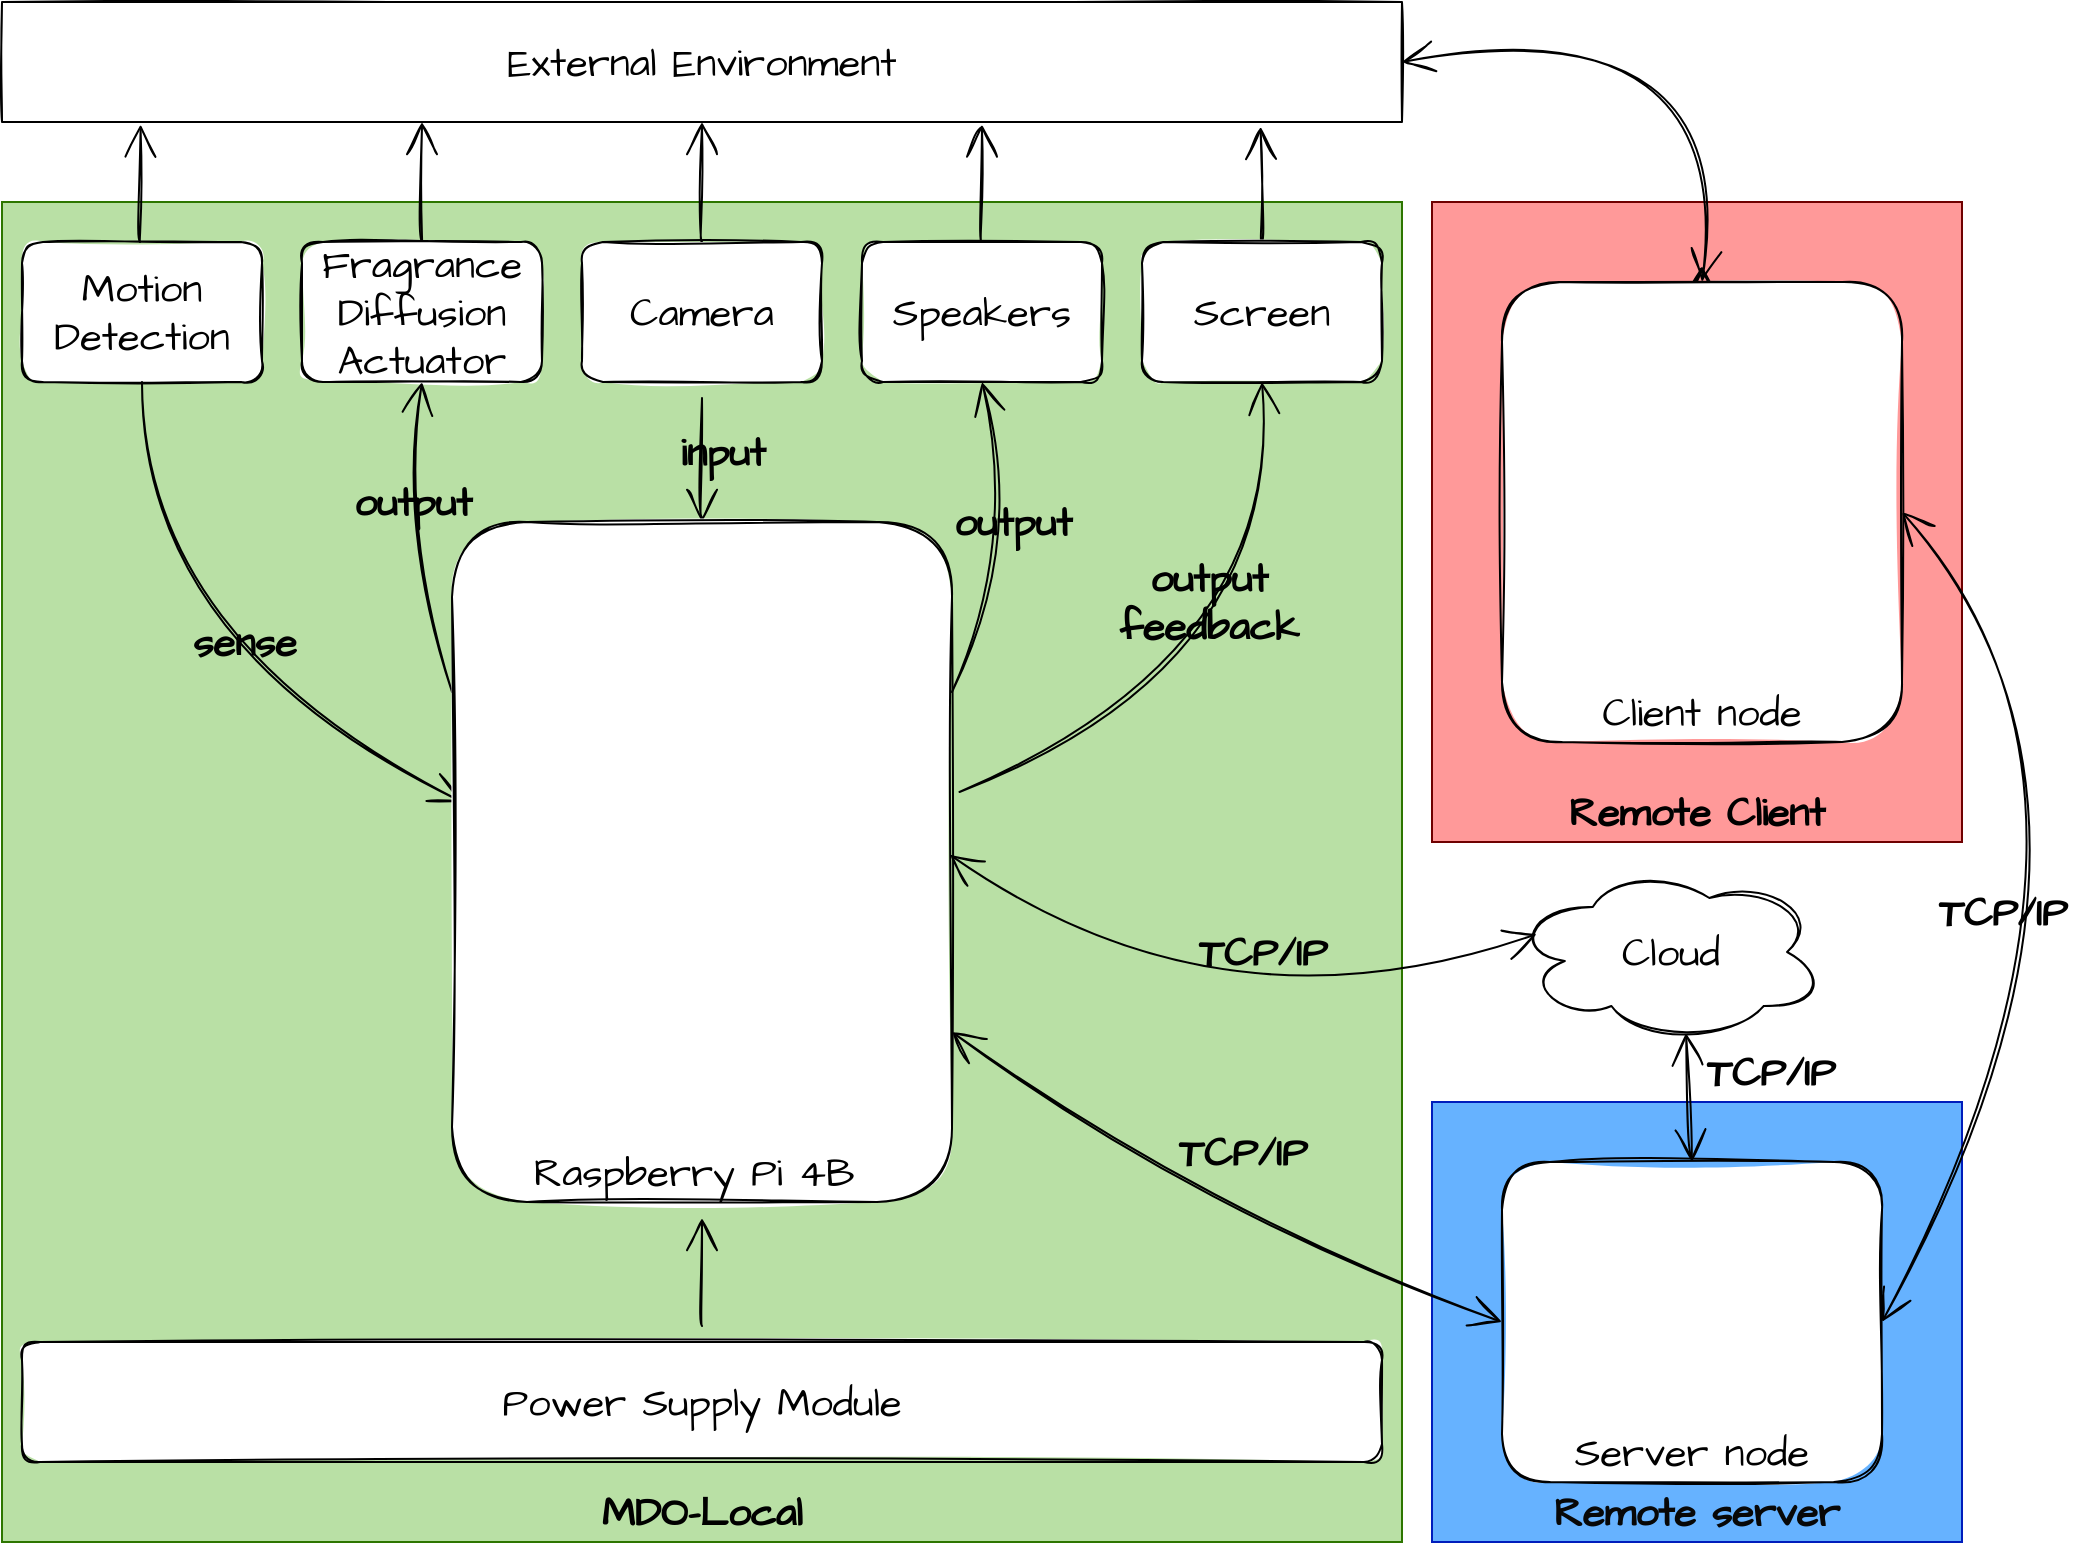 <mxfile version="15.4.0" type="device"><diagram id="6vPrWTkic8sZxzaYTyK5" name="Page-1"><mxGraphModel dx="1883" dy="1309" grid="1" gridSize="10" guides="1" tooltips="1" connect="1" arrows="1" fold="1" page="0" pageScale="1" pageWidth="850" pageHeight="1100" math="0" shadow="0"><root><mxCell id="0"/><mxCell id="1" parent="0"/><mxCell id="-HEQhYwfXXdX4yLbgCLH-31" value="&lt;b&gt;&lt;font color=&quot;#080808&quot;&gt;Remote server&lt;/font&gt;&lt;/b&gt;" style="rounded=0;whiteSpace=wrap;html=1;sketch=0;hachureGap=4;pointerEvents=0;fontFamily=Architects Daughter;fontSource=https%3A%2F%2Ffonts.googleapis.com%2Fcss%3Ffamily%3DArchitects%2BDaughter;fontSize=20;verticalAlign=bottom;fillColor=#66B2FF;fontColor=#ffffff;strokeColor=#001DBC;" parent="1" vertex="1"><mxGeometry x="405" y="390" width="265" height="220" as="geometry"/></mxCell><mxCell id="-HEQhYwfXXdX4yLbgCLH-30" value="&lt;b&gt;&lt;font color=&quot;#000000&quot;&gt;MDO-Local&lt;/font&gt;&lt;/b&gt;" style="rounded=0;whiteSpace=wrap;html=1;sketch=0;hachureGap=4;pointerEvents=0;fontFamily=Architects Daughter;fontSource=https%3A%2F%2Ffonts.googleapis.com%2Fcss%3Ffamily%3DArchitects%2BDaughter;fontSize=20;verticalAlign=bottom;fillColor=#B9E0A5;fontColor=#ffffff;strokeColor=#2D7600;" parent="1" vertex="1"><mxGeometry x="-310" y="-60" width="700" height="670" as="geometry"/></mxCell><mxCell id="-HEQhYwfXXdX4yLbgCLH-3" value="External Environment" style="rounded=0;whiteSpace=wrap;html=1;sketch=1;hachureGap=4;pointerEvents=0;fontFamily=Architects Daughter;fontSource=https%3A%2F%2Ffonts.googleapis.com%2Fcss%3Ffamily%3DArchitects%2BDaughter;fontSize=20;" parent="1" vertex="1"><mxGeometry x="-310" y="-160" width="700" height="60" as="geometry"/></mxCell><mxCell id="-HEQhYwfXXdX4yLbgCLH-12" style="edgeStyle=none;curved=1;rounded=0;sketch=1;hachureGap=4;orthogonalLoop=1;jettySize=auto;html=1;fontFamily=Architects Daughter;fontSource=https%3A%2F%2Ffonts.googleapis.com%2Fcss%3Ffamily%3DArchitects%2BDaughter;fontSize=16;endArrow=open;startSize=14;endSize=14;sourcePerimeterSpacing=8;targetPerimeterSpacing=8;entryX=0.099;entryY=1.021;entryDx=0;entryDy=0;entryPerimeter=0;" parent="1" target="-HEQhYwfXXdX4yLbgCLH-3" edge="1"><mxGeometry relative="1" as="geometry"><mxPoint x="-241" y="-40" as="sourcePoint"/><mxPoint x="-252" y="-90" as="targetPoint"/></mxGeometry></mxCell><mxCell id="-HEQhYwfXXdX4yLbgCLH-5" value="Motion Detection" style="rounded=1;whiteSpace=wrap;html=1;sketch=1;hachureGap=4;pointerEvents=0;fontFamily=Architects Daughter;fontSource=https%3A%2F%2Ffonts.googleapis.com%2Fcss%3Ffamily%3DArchitects%2BDaughter;fontSize=20;" parent="1" vertex="1"><mxGeometry x="-300" y="-40" width="120" height="70" as="geometry"/></mxCell><mxCell id="-HEQhYwfXXdX4yLbgCLH-16" style="edgeStyle=none;curved=1;rounded=0;sketch=1;hachureGap=4;orthogonalLoop=1;jettySize=auto;html=1;entryX=0.5;entryY=1;entryDx=0;entryDy=0;fontFamily=Architects Daughter;fontSource=https%3A%2F%2Ffonts.googleapis.com%2Fcss%3Ffamily%3DArchitects%2BDaughter;fontSize=16;endArrow=open;startSize=14;endSize=14;sourcePerimeterSpacing=8;targetPerimeterSpacing=8;exitX=0.5;exitY=0;exitDx=0;exitDy=0;" parent="1" source="-HEQhYwfXXdX4yLbgCLH-6" target="-HEQhYwfXXdX4yLbgCLH-3" edge="1"><mxGeometry relative="1" as="geometry"/></mxCell><mxCell id="-HEQhYwfXXdX4yLbgCLH-6" value="Camera" style="rounded=1;whiteSpace=wrap;html=1;sketch=1;hachureGap=4;pointerEvents=0;fontFamily=Architects Daughter;fontSource=https%3A%2F%2Ffonts.googleapis.com%2Fcss%3Ffamily%3DArchitects%2BDaughter;fontSize=20;" parent="1" vertex="1"><mxGeometry x="-20" y="-40" width="120" height="70" as="geometry"/></mxCell><mxCell id="-HEQhYwfXXdX4yLbgCLH-18" style="edgeStyle=none;curved=1;rounded=0;sketch=1;hachureGap=4;orthogonalLoop=1;jettySize=auto;html=1;entryX=0.899;entryY=1.04;entryDx=0;entryDy=0;entryPerimeter=0;fontFamily=Architects Daughter;fontSource=https%3A%2F%2Ffonts.googleapis.com%2Fcss%3Ffamily%3DArchitects%2BDaughter;fontSize=16;endArrow=open;startSize=14;endSize=14;sourcePerimeterSpacing=8;targetPerimeterSpacing=8;exitX=0.5;exitY=0;exitDx=0;exitDy=0;" parent="1" source="-HEQhYwfXXdX4yLbgCLH-7" target="-HEQhYwfXXdX4yLbgCLH-3" edge="1"><mxGeometry relative="1" as="geometry"/></mxCell><mxCell id="-HEQhYwfXXdX4yLbgCLH-7" value="Screen" style="rounded=1;whiteSpace=wrap;html=1;sketch=1;hachureGap=4;pointerEvents=0;fontFamily=Architects Daughter;fontSource=https%3A%2F%2Ffonts.googleapis.com%2Fcss%3Ffamily%3DArchitects%2BDaughter;fontSize=20;" parent="1" vertex="1"><mxGeometry x="260" y="-40" width="120" height="70" as="geometry"/></mxCell><mxCell id="-HEQhYwfXXdX4yLbgCLH-17" style="edgeStyle=none;curved=1;rounded=0;sketch=1;hachureGap=4;orthogonalLoop=1;jettySize=auto;html=1;entryX=0.7;entryY=1.021;entryDx=0;entryDy=0;entryPerimeter=0;fontFamily=Architects Daughter;fontSource=https%3A%2F%2Ffonts.googleapis.com%2Fcss%3Ffamily%3DArchitects%2BDaughter;fontSize=16;endArrow=open;startSize=14;endSize=14;sourcePerimeterSpacing=8;targetPerimeterSpacing=8;exitX=0.5;exitY=0;exitDx=0;exitDy=0;" parent="1" source="-HEQhYwfXXdX4yLbgCLH-8" target="-HEQhYwfXXdX4yLbgCLH-3" edge="1"><mxGeometry relative="1" as="geometry"/></mxCell><mxCell id="-HEQhYwfXXdX4yLbgCLH-8" value="Speakers" style="rounded=1;whiteSpace=wrap;html=1;sketch=1;hachureGap=4;pointerEvents=0;fontFamily=Architects Daughter;fontSource=https%3A%2F%2Ffonts.googleapis.com%2Fcss%3Ffamily%3DArchitects%2BDaughter;fontSize=20;" parent="1" vertex="1"><mxGeometry x="120" y="-40" width="120" height="70" as="geometry"/></mxCell><mxCell id="-HEQhYwfXXdX4yLbgCLH-15" style="edgeStyle=none;curved=1;rounded=0;sketch=1;hachureGap=4;orthogonalLoop=1;jettySize=auto;html=1;fontFamily=Architects Daughter;fontSource=https%3A%2F%2Ffonts.googleapis.com%2Fcss%3Ffamily%3DArchitects%2BDaughter;fontSize=16;endArrow=open;startSize=14;endSize=14;sourcePerimeterSpacing=8;targetPerimeterSpacing=8;exitX=0.5;exitY=0;exitDx=0;exitDy=0;" parent="1" source="-HEQhYwfXXdX4yLbgCLH-9" edge="1"><mxGeometry relative="1" as="geometry"><mxPoint x="-100" y="-100" as="targetPoint"/></mxGeometry></mxCell><mxCell id="-HEQhYwfXXdX4yLbgCLH-9" value="Fragrance Diffusion&lt;br&gt;Actuator" style="rounded=1;whiteSpace=wrap;html=1;sketch=1;hachureGap=4;pointerEvents=0;fontFamily=Architects Daughter;fontSource=https%3A%2F%2Ffonts.googleapis.com%2Fcss%3Ffamily%3DArchitects%2BDaughter;fontSize=20;" parent="1" vertex="1"><mxGeometry x="-160" y="-40" width="120" height="70" as="geometry"/></mxCell><mxCell id="-HEQhYwfXXdX4yLbgCLH-21" style="edgeStyle=none;curved=1;rounded=0;sketch=1;hachureGap=4;orthogonalLoop=1;jettySize=auto;html=1;entryX=0.5;entryY=1;entryDx=0;entryDy=0;fontFamily=Architects Daughter;fontSource=https%3A%2F%2Ffonts.googleapis.com%2Fcss%3Ffamily%3DArchitects%2BDaughter;fontSize=16;endArrow=none;startSize=14;endSize=14;sourcePerimeterSpacing=8;targetPerimeterSpacing=8;startArrow=open;startFill=0;endFill=0;" parent="1" target="-HEQhYwfXXdX4yLbgCLH-5" edge="1"><mxGeometry relative="1" as="geometry"><mxPoint x="-80" y="240" as="sourcePoint"/><Array as="points"><mxPoint x="-240" y="160"/></Array></mxGeometry></mxCell><mxCell id="-HEQhYwfXXdX4yLbgCLH-50" value="&lt;b&gt;sense&lt;/b&gt;" style="edgeLabel;html=1;align=center;verticalAlign=middle;resizable=0;points=[];fontSize=20;fontFamily=Architects Daughter;fontColor=#000000;labelBackgroundColor=none;labelBorderColor=none;" parent="-HEQhYwfXXdX4yLbgCLH-21" vertex="1" connectable="0"><mxGeometry x="-0.215" y="-20" relative="1" as="geometry"><mxPoint x="-10" y="-8" as="offset"/></mxGeometry></mxCell><mxCell id="-HEQhYwfXXdX4yLbgCLH-22" style="edgeStyle=none;curved=1;rounded=0;sketch=1;hachureGap=4;orthogonalLoop=1;jettySize=auto;html=1;exitX=0;exitY=0.25;exitDx=0;exitDy=0;fontFamily=Architects Daughter;fontSource=https%3A%2F%2Ffonts.googleapis.com%2Fcss%3Ffamily%3DArchitects%2BDaughter;fontSize=16;startArrow=none;startFill=0;endArrow=open;startSize=14;endSize=14;sourcePerimeterSpacing=8;targetPerimeterSpacing=8;entryX=0.5;entryY=1;entryDx=0;entryDy=0;" parent="1" source="-HEQhYwfXXdX4yLbgCLH-10" target="-HEQhYwfXXdX4yLbgCLH-9" edge="1"><mxGeometry relative="1" as="geometry"><Array as="points"><mxPoint x="-110" y="100"/></Array></mxGeometry></mxCell><mxCell id="-HEQhYwfXXdX4yLbgCLH-23" value="" style="edgeStyle=none;curved=1;rounded=0;sketch=1;hachureGap=4;orthogonalLoop=1;jettySize=auto;html=1;fontFamily=Architects Daughter;fontSource=https%3A%2F%2Ffonts.googleapis.com%2Fcss%3Ffamily%3DArchitects%2BDaughter;fontSize=16;startArrow=open;startFill=0;endArrow=none;startSize=14;endSize=14;sourcePerimeterSpacing=8;targetPerimeterSpacing=8;exitX=0.5;exitY=0;exitDx=0;exitDy=0;endFill=0;" parent="1" source="-HEQhYwfXXdX4yLbgCLH-10" target="-HEQhYwfXXdX4yLbgCLH-6" edge="1"><mxGeometry relative="1" as="geometry"/></mxCell><mxCell id="-HEQhYwfXXdX4yLbgCLH-24" style="edgeStyle=none;curved=1;rounded=0;sketch=1;hachureGap=4;orthogonalLoop=1;jettySize=auto;html=1;exitX=1;exitY=0.25;exitDx=0;exitDy=0;entryX=0.5;entryY=1;entryDx=0;entryDy=0;fontFamily=Architects Daughter;fontSource=https%3A%2F%2Ffonts.googleapis.com%2Fcss%3Ffamily%3DArchitects%2BDaughter;fontSize=16;startArrow=none;startFill=0;endArrow=open;startSize=14;endSize=14;sourcePerimeterSpacing=8;targetPerimeterSpacing=8;" parent="1" source="-HEQhYwfXXdX4yLbgCLH-10" target="-HEQhYwfXXdX4yLbgCLH-8" edge="1"><mxGeometry relative="1" as="geometry"><Array as="points"><mxPoint x="200" y="110"/></Array></mxGeometry></mxCell><mxCell id="-HEQhYwfXXdX4yLbgCLH-25" style="edgeStyle=none;curved=1;rounded=0;sketch=1;hachureGap=4;orthogonalLoop=1;jettySize=auto;html=1;entryX=0.5;entryY=1;entryDx=0;entryDy=0;fontFamily=Architects Daughter;fontSource=https%3A%2F%2Ffonts.googleapis.com%2Fcss%3Ffamily%3DArchitects%2BDaughter;fontSize=16;startArrow=none;startFill=0;endArrow=open;startSize=14;endSize=14;sourcePerimeterSpacing=8;targetPerimeterSpacing=8;exitX=1.015;exitY=0.397;exitDx=0;exitDy=0;exitPerimeter=0;" parent="1" source="-HEQhYwfXXdX4yLbgCLH-10" target="-HEQhYwfXXdX4yLbgCLH-7" edge="1"><mxGeometry relative="1" as="geometry"><Array as="points"><mxPoint x="330" y="170"/></Array></mxGeometry></mxCell><mxCell id="-HEQhYwfXXdX4yLbgCLH-52" value="&lt;b&gt;output&lt;br&gt;feedback&lt;/b&gt;" style="edgeLabel;html=1;align=center;verticalAlign=middle;resizable=0;points=[];fontSize=20;fontFamily=Architects Daughter;fontColor=#000000;labelBackgroundColor=none;" parent="-HEQhYwfXXdX4yLbgCLH-25" vertex="1" connectable="0"><mxGeometry x="0.316" y="35" relative="1" as="geometry"><mxPoint as="offset"/></mxGeometry></mxCell><mxCell id="-HEQhYwfXXdX4yLbgCLH-28" style="edgeStyle=none;curved=1;rounded=0;sketch=1;hachureGap=4;orthogonalLoop=1;jettySize=auto;html=1;exitX=1;exitY=0.75;exitDx=0;exitDy=0;entryX=0;entryY=0.5;entryDx=0;entryDy=0;fontFamily=Architects Daughter;fontSource=https%3A%2F%2Ffonts.googleapis.com%2Fcss%3Ffamily%3DArchitects%2BDaughter;fontSize=16;startArrow=open;startFill=0;endArrow=open;startSize=14;endSize=14;sourcePerimeterSpacing=8;targetPerimeterSpacing=8;" parent="1" source="-HEQhYwfXXdX4yLbgCLH-10" target="-HEQhYwfXXdX4yLbgCLH-43" edge="1"><mxGeometry relative="1" as="geometry"><Array as="points"><mxPoint x="290" y="447"/></Array></mxGeometry></mxCell><mxCell id="-HEQhYwfXXdX4yLbgCLH-10" value="Raspberry Pi 4B&amp;nbsp;" style="rounded=1;whiteSpace=wrap;html=1;sketch=1;hachureGap=4;pointerEvents=0;fontFamily=Architects Daughter;fontSource=https%3A%2F%2Ffonts.googleapis.com%2Fcss%3Ffamily%3DArchitects%2BDaughter;fontSize=20;verticalAlign=bottom;" parent="1" vertex="1"><mxGeometry x="-85" y="100" width="250" height="340" as="geometry"/></mxCell><mxCell id="-HEQhYwfXXdX4yLbgCLH-26" value="" style="edgeStyle=none;curved=1;rounded=0;sketch=1;hachureGap=4;orthogonalLoop=1;jettySize=auto;html=1;fontFamily=Architects Daughter;fontSource=https%3A%2F%2Ffonts.googleapis.com%2Fcss%3Ffamily%3DArchitects%2BDaughter;fontSize=16;startArrow=none;startFill=0;endArrow=open;startSize=14;endSize=14;sourcePerimeterSpacing=8;targetPerimeterSpacing=8;" parent="1" source="-HEQhYwfXXdX4yLbgCLH-11" target="-HEQhYwfXXdX4yLbgCLH-10" edge="1"><mxGeometry relative="1" as="geometry"/></mxCell><mxCell id="-HEQhYwfXXdX4yLbgCLH-11" value="Power Supply Module" style="rounded=1;whiteSpace=wrap;html=1;sketch=1;hachureGap=4;pointerEvents=0;fontFamily=Architects Daughter;fontSource=https%3A%2F%2Ffonts.googleapis.com%2Fcss%3Ffamily%3DArchitects%2BDaughter;fontSize=20;" parent="1" vertex="1"><mxGeometry x="-300" y="510" width="680" height="60" as="geometry"/></mxCell><mxCell id="-HEQhYwfXXdX4yLbgCLH-27" value="Cloud" style="ellipse;shape=cloud;whiteSpace=wrap;html=1;sketch=1;hachureGap=4;pointerEvents=0;fontFamily=Architects Daughter;fontSource=https%3A%2F%2Ffonts.googleapis.com%2Fcss%3Ffamily%3DArchitects%2BDaughter;fontSize=20;" parent="1" vertex="1"><mxGeometry x="446.52" y="270" width="155.45" height="90" as="geometry"/></mxCell><mxCell id="-HEQhYwfXXdX4yLbgCLH-29" value="&lt;b&gt;TCP/IP&lt;/b&gt;" style="text;html=1;align=center;verticalAlign=middle;resizable=0;points=[];autosize=1;strokeColor=none;fillColor=none;sketch=1;hachureGap=4;pointerEvents=0;fontFamily=Architects Daughter;fontSource=https%3A%2F%2Ffonts.googleapis.com%2Fcss%3Ffamily%3DArchitects%2BDaughter;fontSize=20;" parent="1" vertex="1"><mxGeometry x="270" y="400" width="80" height="30" as="geometry"/></mxCell><mxCell id="-HEQhYwfXXdX4yLbgCLH-35" value="&lt;b&gt;&lt;font color=&quot;#000000&quot;&gt;Remote Client&lt;/font&gt;&lt;/b&gt;" style="rounded=0;whiteSpace=wrap;html=1;sketch=0;hachureGap=4;pointerEvents=0;fontFamily=Architects Daughter;fontSource=https%3A%2F%2Ffonts.googleapis.com%2Fcss%3Ffamily%3DArchitects%2BDaughter;fontSize=20;fontColor=#ffffff;verticalAlign=bottom;fillColor=#FF9999;strokeColor=#6F0000;align=center;" parent="1" vertex="1"><mxGeometry x="405" y="-60" width="265" height="320" as="geometry"/></mxCell><mxCell id="-HEQhYwfXXdX4yLbgCLH-39" style="edgeStyle=none;curved=1;rounded=0;sketch=1;hachureGap=4;orthogonalLoop=1;jettySize=auto;html=1;fontFamily=Architects Daughter;fontSource=https%3A%2F%2Ffonts.googleapis.com%2Fcss%3Ffamily%3DArchitects%2BDaughter;fontSize=16;fontColor=#000000;startArrow=open;startFill=0;endArrow=open;startSize=14;endSize=14;sourcePerimeterSpacing=8;targetPerimeterSpacing=8;" parent="1" source="-HEQhYwfXXdX4yLbgCLH-36" edge="1"><mxGeometry relative="1" as="geometry"><mxPoint x="540" y="-27" as="targetPoint"/></mxGeometry></mxCell><mxCell id="-HEQhYwfXXdX4yLbgCLH-40" style="edgeStyle=none;curved=1;rounded=0;sketch=1;hachureGap=4;orthogonalLoop=1;jettySize=auto;html=1;entryX=1;entryY=0.5;entryDx=0;entryDy=0;fontFamily=Architects Daughter;fontSource=https%3A%2F%2Ffonts.googleapis.com%2Fcss%3Ffamily%3DArchitects%2BDaughter;fontSize=16;fontColor=#000000;startArrow=open;startFill=0;endArrow=open;startSize=14;endSize=14;sourcePerimeterSpacing=8;targetPerimeterSpacing=8;exitX=0.5;exitY=0;exitDx=0;exitDy=0;" parent="1" source="-HEQhYwfXXdX4yLbgCLH-36" target="-HEQhYwfXXdX4yLbgCLH-3" edge="1"><mxGeometry relative="1" as="geometry"><Array as="points"><mxPoint x="560" y="-160"/></Array></mxGeometry></mxCell><mxCell id="-HEQhYwfXXdX4yLbgCLH-36" value="Client node" style="rounded=1;whiteSpace=wrap;html=1;sketch=1;hachureGap=4;pointerEvents=0;fontFamily=Architects Daughter;fontSource=https%3A%2F%2Ffonts.googleapis.com%2Fcss%3Ffamily%3DArchitects%2BDaughter;fontSize=20;fontColor=#000000;verticalAlign=bottom;" parent="1" vertex="1"><mxGeometry x="440" y="-20" width="200" height="230" as="geometry"/></mxCell><mxCell id="-HEQhYwfXXdX4yLbgCLH-45" style="edgeStyle=none;curved=1;rounded=0;sketch=1;hachureGap=4;orthogonalLoop=1;jettySize=auto;html=1;exitX=0.5;exitY=0;exitDx=0;exitDy=0;entryX=0.55;entryY=0.95;entryDx=0;entryDy=0;entryPerimeter=0;fontFamily=Architects Daughter;fontSource=https%3A%2F%2Ffonts.googleapis.com%2Fcss%3Ffamily%3DArchitects%2BDaughter;fontSize=16;fontColor=#000000;startArrow=open;startFill=0;endArrow=open;startSize=14;endSize=14;sourcePerimeterSpacing=8;targetPerimeterSpacing=8;" parent="1" source="-HEQhYwfXXdX4yLbgCLH-43" target="-HEQhYwfXXdX4yLbgCLH-27" edge="1"><mxGeometry relative="1" as="geometry"/></mxCell><mxCell id="-HEQhYwfXXdX4yLbgCLH-43" value="Server node" style="rounded=1;whiteSpace=wrap;html=1;sketch=1;hachureGap=4;pointerEvents=0;fontFamily=Architects Daughter;fontSource=https%3A%2F%2Ffonts.googleapis.com%2Fcss%3Ffamily%3DArchitects%2BDaughter;fontSize=20;fontColor=#000000;verticalAlign=bottom;" parent="1" vertex="1"><mxGeometry x="440" y="420" width="190" height="160" as="geometry"/></mxCell><mxCell id="-HEQhYwfXXdX4yLbgCLH-44" value="&lt;b&gt;TCP/IP&lt;/b&gt;" style="text;html=1;align=center;verticalAlign=middle;resizable=0;points=[];autosize=1;strokeColor=none;fillColor=none;sketch=1;hachureGap=4;pointerEvents=0;fontFamily=Architects Daughter;fontSource=https%3A%2F%2Ffonts.googleapis.com%2Fcss%3Ffamily%3DArchitects%2BDaughter;fontSize=20;fontColor=#000000;" parent="1" vertex="1"><mxGeometry x="650" y="280" width="80" height="30" as="geometry"/></mxCell><mxCell id="-HEQhYwfXXdX4yLbgCLH-53" value="&lt;b&gt;output&lt;/b&gt;" style="text;html=1;align=center;verticalAlign=middle;resizable=0;points=[];autosize=1;strokeColor=none;fillColor=none;labelBackgroundColor=none;labelBorderColor=none;sketch=1;hachureGap=4;pointerEvents=0;fontFamily=Architects Daughter;fontSource=https%3A%2F%2Ffonts.googleapis.com%2Fcss%3Ffamily%3DArchitects%2BDaughter;fontSize=20;fontColor=#000000;" parent="1" vertex="1"><mxGeometry x="160" y="85" width="70" height="30" as="geometry"/></mxCell><mxCell id="-HEQhYwfXXdX4yLbgCLH-54" value="input" style="text;html=1;align=center;verticalAlign=middle;resizable=0;points=[];autosize=1;strokeColor=none;fillColor=none;labelBackgroundColor=none;labelBorderColor=none;sketch=1;hachureGap=4;pointerEvents=0;fontFamily=Architects Daughter;fontSource=https%3A%2F%2Ffonts.googleapis.com%2Fcss%3Ffamily%3DArchitects%2BDaughter;fontSize=20;fontColor=#000000;fontStyle=1" parent="1" vertex="1"><mxGeometry x="20" y="50" width="60" height="30" as="geometry"/></mxCell><mxCell id="-HEQhYwfXXdX4yLbgCLH-56" value="&lt;b&gt;output&lt;/b&gt;" style="text;html=1;align=center;verticalAlign=middle;resizable=0;points=[];autosize=1;strokeColor=none;fillColor=none;labelBackgroundColor=none;labelBorderColor=none;sketch=1;hachureGap=4;pointerEvents=0;fontFamily=Architects Daughter;fontSource=https%3A%2F%2Ffonts.googleapis.com%2Fcss%3Ffamily%3DArchitects%2BDaughter;fontSize=20;fontColor=#000000;" parent="1" vertex="1"><mxGeometry x="-140" y="75" width="70" height="30" as="geometry"/></mxCell><mxCell id="-HEQhYwfXXdX4yLbgCLH-57" value="&lt;b&gt;TCP/IP&lt;/b&gt;" style="text;html=1;align=center;verticalAlign=middle;resizable=0;points=[];autosize=1;strokeColor=none;fillColor=none;sketch=1;hachureGap=4;pointerEvents=0;fontFamily=Architects Daughter;fontSource=https%3A%2F%2Ffonts.googleapis.com%2Fcss%3Ffamily%3DArchitects%2BDaughter;fontSize=20;fontColor=#000000;rotation=0;" parent="1" vertex="1"><mxGeometry x="534" y="360" width="80" height="30" as="geometry"/></mxCell><mxCell id="-HEQhYwfXXdX4yLbgCLH-58" value="" style="shape=image;verticalLabelPosition=bottom;labelBackgroundColor=#ffffff;verticalAlign=top;aspect=fixed;imageAspect=0;image=https://static.thenounproject.com/png/1948982-200.png;" parent="1" vertex="1"><mxGeometry x="430" y="440" width="110" height="110" as="geometry"/></mxCell><mxCell id="-HEQhYwfXXdX4yLbgCLH-62" value="" style="shape=image;verticalLabelPosition=bottom;labelBackgroundColor=#ffffff;verticalAlign=top;aspect=fixed;imageAspect=0;image=https://upload.wikimedia.org/wikipedia/commons/thumb/f/f1/Raspberry_Pi_4_Model_B_-_Side.jpg/1200px-Raspberry_Pi_4_Model_B_-_Side.jpg;" parent="1" vertex="1"><mxGeometry x="-83" y="193.75" width="247" height="145.34" as="geometry"/></mxCell><mxCell id="-HEQhYwfXXdX4yLbgCLH-63" value="" style="shape=image;verticalLabelPosition=bottom;labelBackgroundColor=#ffffff;verticalAlign=top;aspect=fixed;imageAspect=0;image=https://encrypted-tbn0.gstatic.com/images?q=tbn:ANd9GcTI1qDgcEzYBA3RubBL9LGqRn0he819Khu1ZBFnPpNEcHGtCMhMTykYjrtRyKlrpj9GbPI&amp;usqp=CAU;" parent="1" vertex="1"><mxGeometry x="292.92" y="515" width="54.17" height="50" as="geometry"/></mxCell><mxCell id="-HEQhYwfXXdX4yLbgCLH-64" value="" style="shape=image;verticalLabelPosition=bottom;labelBackgroundColor=#ffffff;verticalAlign=top;aspect=fixed;imageAspect=0;image=https://www.nicepng.com/png/detail/363-3636578_png-file-svg-laptop-icon-png-transparent.png;" parent="1" vertex="1"><mxGeometry x="446.52" y="-5" width="93.48" height="80" as="geometry"/></mxCell><mxCell id="-HEQhYwfXXdX4yLbgCLH-65" value="" style="shape=image;verticalLabelPosition=bottom;labelBackgroundColor=#ffffff;verticalAlign=top;aspect=fixed;imageAspect=0;image=https://www.nicepng.com/png/detail/363-3636578_png-file-svg-laptop-icon-png-transparent.png;" parent="1" vertex="1"><mxGeometry x="526.52" y="455" width="93.48" height="80" as="geometry"/></mxCell><mxCell id="-HEQhYwfXXdX4yLbgCLH-66" value="" style="shape=image;verticalLabelPosition=bottom;labelBackgroundColor=#ffffff;verticalAlign=top;aspect=fixed;imageAspect=0;image=https://www.iconpacks.net/icons/1/free-tablet-icon-704-thumb.png;" parent="1" vertex="1"><mxGeometry x="518" y="60" width="112" height="112" as="geometry"/></mxCell><mxCell id="G9UPeqAVRkbgAjTb0SFC-1" style="edgeStyle=none;curved=1;rounded=0;sketch=1;hachureGap=4;orthogonalLoop=1;jettySize=auto;html=1;exitX=1;exitY=0.5;exitDx=0;exitDy=0;entryX=0.07;entryY=0.4;entryDx=0;entryDy=0;fontFamily=Architects Daughter;fontSource=https%3A%2F%2Ffonts.googleapis.com%2Fcss%3Ffamily%3DArchitects%2BDaughter;fontSize=16;startArrow=open;startFill=0;endArrow=open;startSize=14;endSize=14;sourcePerimeterSpacing=8;targetPerimeterSpacing=8;entryPerimeter=0;" edge="1" parent="1" source="-HEQhYwfXXdX4yLbgCLH-62" target="-HEQhYwfXXdX4yLbgCLH-27"><mxGeometry relative="1" as="geometry"><Array as="points"><mxPoint x="297.5" y="362"/></Array><mxPoint x="172.5" y="270" as="sourcePoint"/><mxPoint x="447.5" y="415" as="targetPoint"/></mxGeometry></mxCell><mxCell id="G9UPeqAVRkbgAjTb0SFC-2" value="&lt;b&gt;TCP/IP&lt;/b&gt;" style="text;html=1;align=center;verticalAlign=middle;resizable=0;points=[];autosize=1;strokeColor=none;fillColor=none;sketch=1;hachureGap=4;pointerEvents=0;fontFamily=Architects Daughter;fontSource=https%3A%2F%2Ffonts.googleapis.com%2Fcss%3Ffamily%3DArchitects%2BDaughter;fontSize=20;" vertex="1" parent="1"><mxGeometry x="280.01" y="300" width="80" height="30" as="geometry"/></mxCell><mxCell id="-HEQhYwfXXdX4yLbgCLH-47" style="edgeStyle=none;curved=1;rounded=0;sketch=1;hachureGap=4;orthogonalLoop=1;jettySize=auto;html=1;entryX=1;entryY=0.5;entryDx=0;entryDy=0;fontFamily=Architects Daughter;fontSource=https%3A%2F%2Ffonts.googleapis.com%2Fcss%3Ffamily%3DArchitects%2BDaughter;fontSize=16;fontColor=#000000;startArrow=open;startFill=0;endArrow=open;startSize=14;endSize=14;sourcePerimeterSpacing=8;targetPerimeterSpacing=8;exitX=1;exitY=0.5;exitDx=0;exitDy=0;" parent="1" source="-HEQhYwfXXdX4yLbgCLH-43" target="-HEQhYwfXXdX4yLbgCLH-36" edge="1"><mxGeometry relative="1" as="geometry"><Array as="points"><mxPoint x="770" y="240"/></Array></mxGeometry></mxCell></root></mxGraphModel></diagram></mxfile>